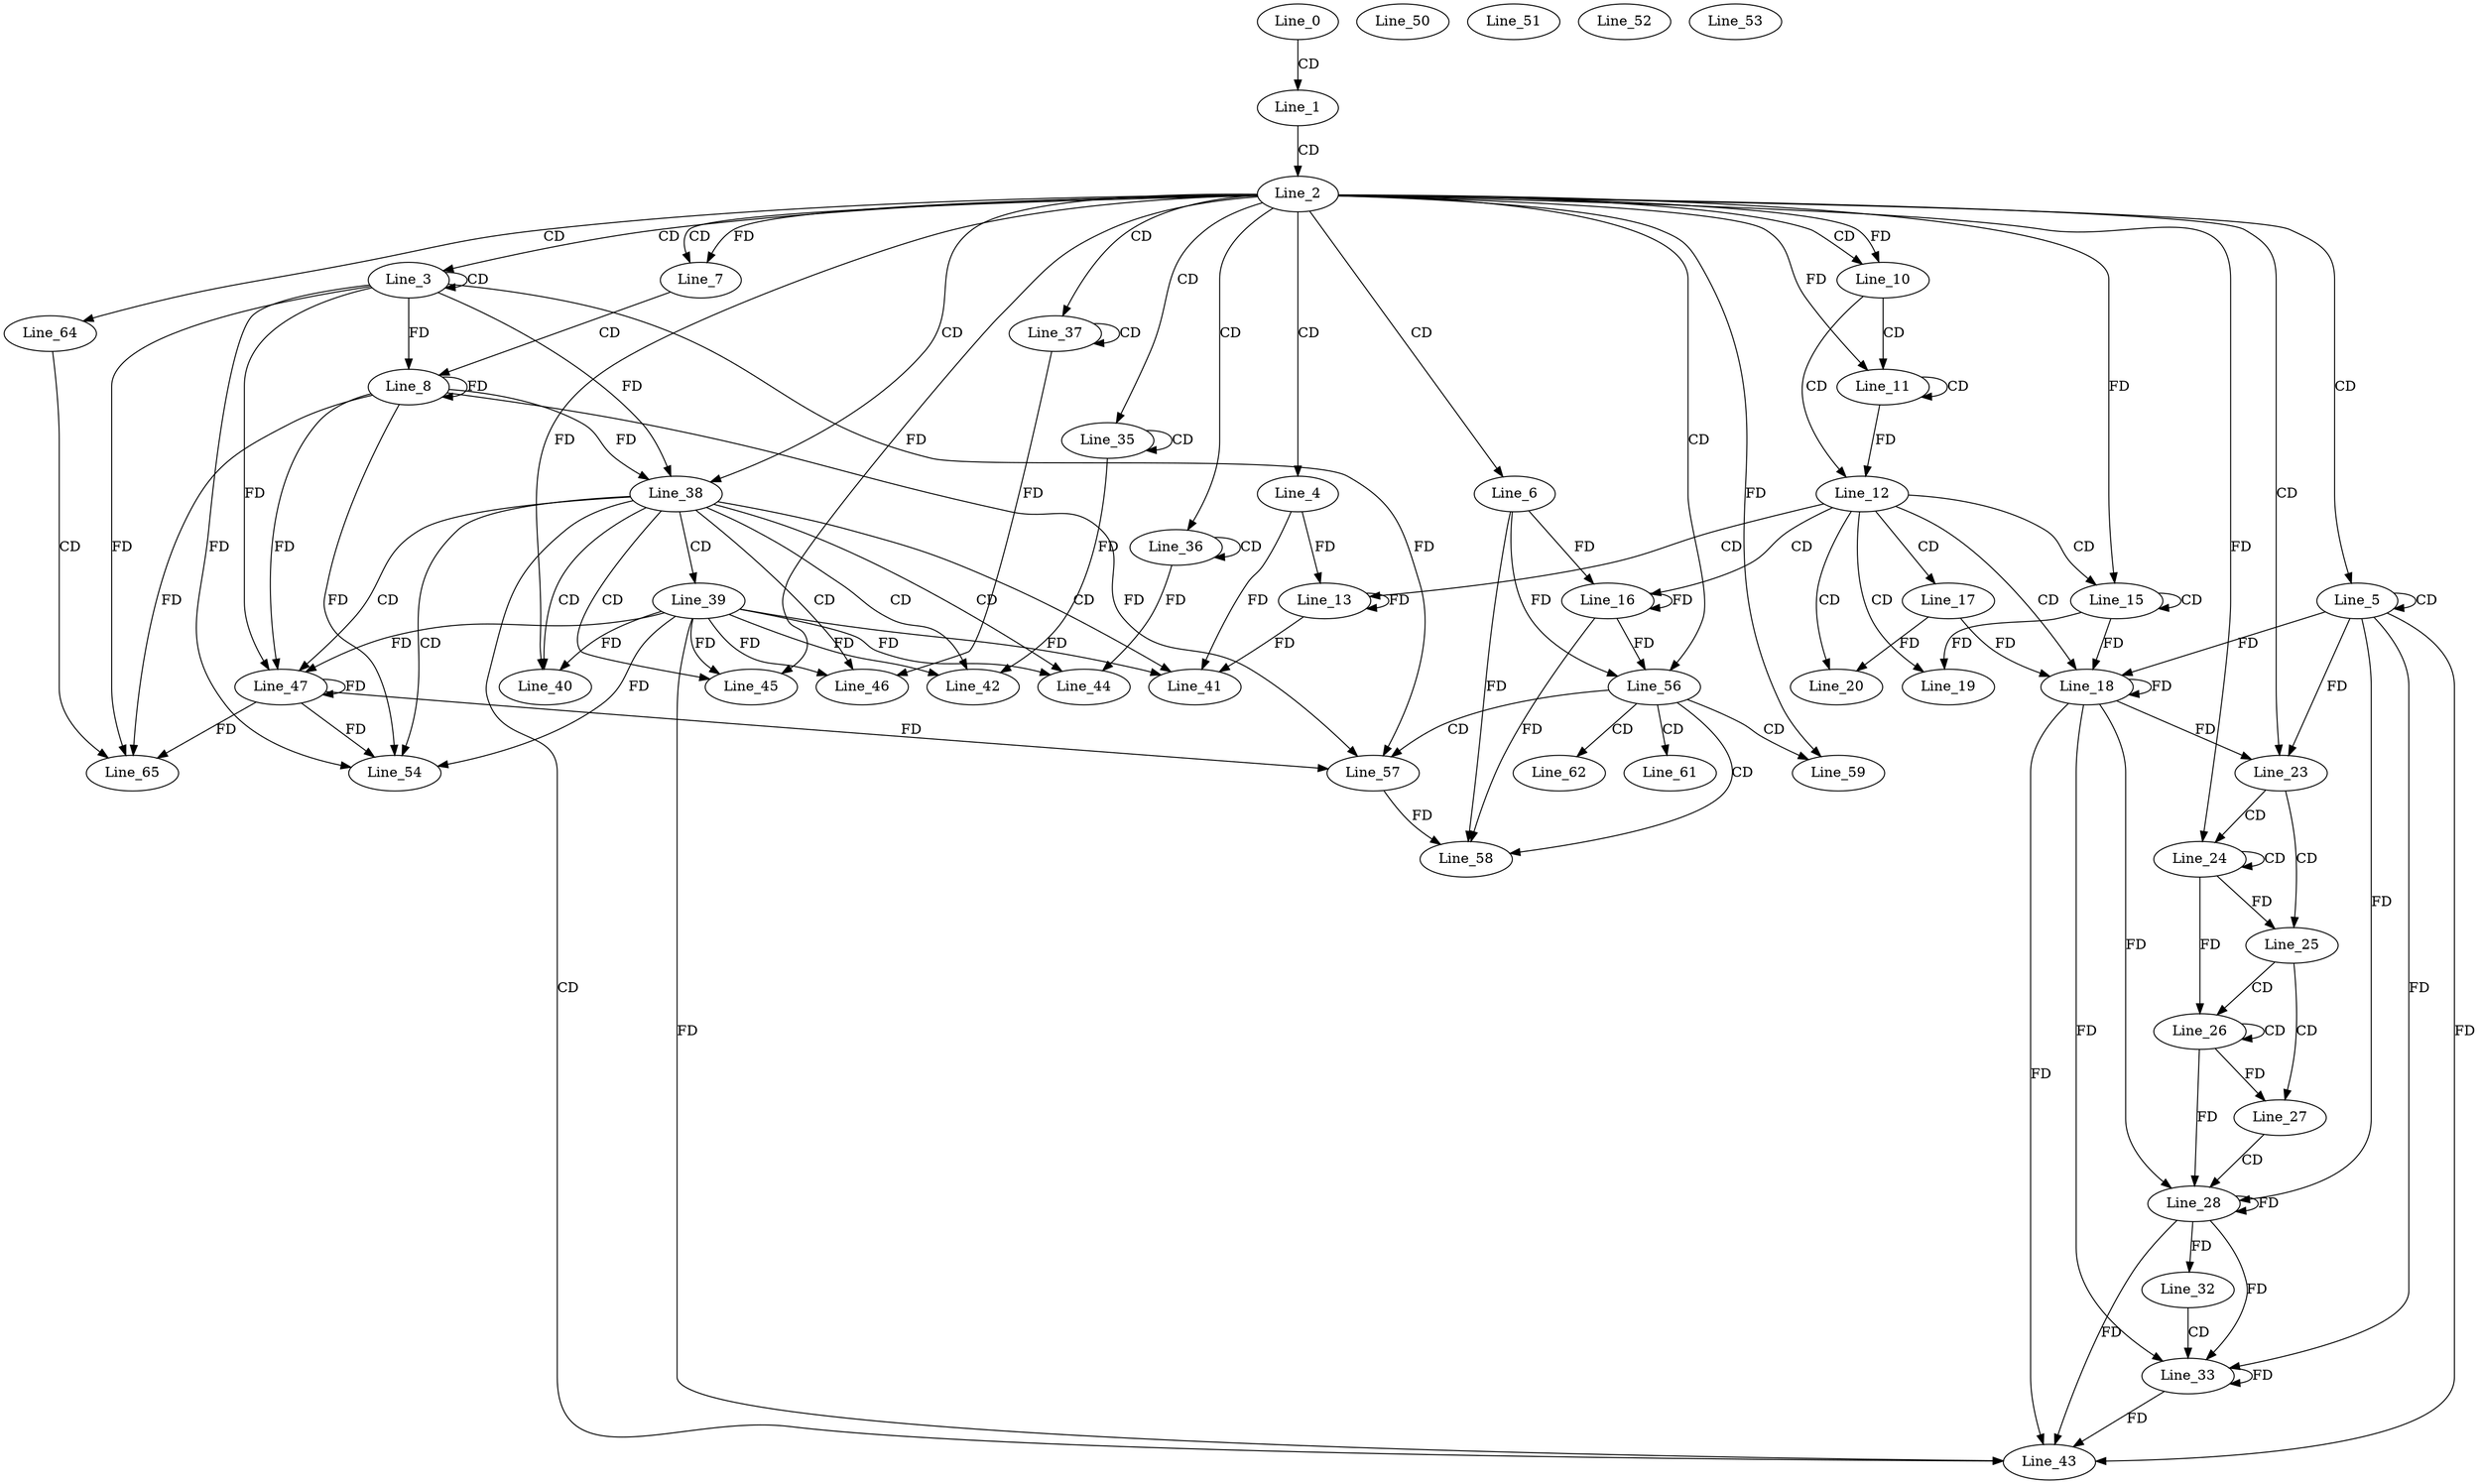 digraph G {
  Line_0;
  Line_1;
  Line_2;
  Line_3;
  Line_3;
  Line_4;
  Line_5;
  Line_5;
  Line_6;
  Line_7;
  Line_7;
  Line_8;
  Line_8;
  Line_10;
  Line_10;
  Line_11;
  Line_11;
  Line_12;
  Line_13;
  Line_13;
  Line_15;
  Line_15;
  Line_15;
  Line_16;
  Line_16;
  Line_17;
  Line_18;
  Line_18;
  Line_19;
  Line_20;
  Line_23;
  Line_24;
  Line_24;
  Line_25;
  Line_26;
  Line_26;
  Line_27;
  Line_28;
  Line_28;
  Line_32;
  Line_33;
  Line_35;
  Line_35;
  Line_35;
  Line_36;
  Line_36;
  Line_36;
  Line_37;
  Line_37;
  Line_38;
  Line_39;
  Line_40;
  Line_41;
  Line_41;
  Line_42;
  Line_43;
  Line_44;
  Line_45;
  Line_45;
  Line_46;
  Line_47;
  Line_47;
  Line_50;
  Line_50;
  Line_51;
  Line_52;
  Line_53;
  Line_54;
  Line_54;
  Line_56;
  Line_57;
  Line_57;
  Line_58;
  Line_59;
  Line_61;
  Line_61;
  Line_62;
  Line_62;
  Line_64;
  Line_65;
  Line_0 -> Line_1 [ label="CD" ];
  Line_1 -> Line_2 [ label="CD" ];
  Line_2 -> Line_3 [ label="CD" ];
  Line_3 -> Line_3 [ label="CD" ];
  Line_2 -> Line_4 [ label="CD" ];
  Line_2 -> Line_5 [ label="CD" ];
  Line_5 -> Line_5 [ label="CD" ];
  Line_2 -> Line_6 [ label="CD" ];
  Line_2 -> Line_7 [ label="CD" ];
  Line_2 -> Line_7 [ label="FD" ];
  Line_7 -> Line_8 [ label="CD" ];
  Line_3 -> Line_8 [ label="FD" ];
  Line_8 -> Line_8 [ label="FD" ];
  Line_2 -> Line_10 [ label="CD" ];
  Line_2 -> Line_10 [ label="FD" ];
  Line_10 -> Line_11 [ label="CD" ];
  Line_11 -> Line_11 [ label="CD" ];
  Line_2 -> Line_11 [ label="FD" ];
  Line_10 -> Line_12 [ label="CD" ];
  Line_11 -> Line_12 [ label="FD" ];
  Line_12 -> Line_13 [ label="CD" ];
  Line_4 -> Line_13 [ label="FD" ];
  Line_13 -> Line_13 [ label="FD" ];
  Line_12 -> Line_15 [ label="CD" ];
  Line_15 -> Line_15 [ label="CD" ];
  Line_2 -> Line_15 [ label="FD" ];
  Line_12 -> Line_16 [ label="CD" ];
  Line_6 -> Line_16 [ label="FD" ];
  Line_16 -> Line_16 [ label="FD" ];
  Line_12 -> Line_17 [ label="CD" ];
  Line_12 -> Line_18 [ label="CD" ];
  Line_5 -> Line_18 [ label="FD" ];
  Line_18 -> Line_18 [ label="FD" ];
  Line_15 -> Line_18 [ label="FD" ];
  Line_17 -> Line_18 [ label="FD" ];
  Line_12 -> Line_19 [ label="CD" ];
  Line_15 -> Line_19 [ label="FD" ];
  Line_12 -> Line_20 [ label="CD" ];
  Line_17 -> Line_20 [ label="FD" ];
  Line_2 -> Line_23 [ label="CD" ];
  Line_5 -> Line_23 [ label="FD" ];
  Line_18 -> Line_23 [ label="FD" ];
  Line_23 -> Line_24 [ label="CD" ];
  Line_24 -> Line_24 [ label="CD" ];
  Line_2 -> Line_24 [ label="FD" ];
  Line_23 -> Line_25 [ label="CD" ];
  Line_24 -> Line_25 [ label="FD" ];
  Line_25 -> Line_26 [ label="CD" ];
  Line_26 -> Line_26 [ label="CD" ];
  Line_24 -> Line_26 [ label="FD" ];
  Line_25 -> Line_27 [ label="CD" ];
  Line_26 -> Line_27 [ label="FD" ];
  Line_27 -> Line_28 [ label="CD" ];
  Line_5 -> Line_28 [ label="FD" ];
  Line_18 -> Line_28 [ label="FD" ];
  Line_28 -> Line_28 [ label="FD" ];
  Line_26 -> Line_28 [ label="FD" ];
  Line_28 -> Line_32 [ label="FD" ];
  Line_32 -> Line_33 [ label="CD" ];
  Line_5 -> Line_33 [ label="FD" ];
  Line_18 -> Line_33 [ label="FD" ];
  Line_28 -> Line_33 [ label="FD" ];
  Line_33 -> Line_33 [ label="FD" ];
  Line_2 -> Line_35 [ label="CD" ];
  Line_35 -> Line_35 [ label="CD" ];
  Line_2 -> Line_36 [ label="CD" ];
  Line_36 -> Line_36 [ label="CD" ];
  Line_2 -> Line_37 [ label="CD" ];
  Line_37 -> Line_37 [ label="CD" ];
  Line_2 -> Line_38 [ label="CD" ];
  Line_3 -> Line_38 [ label="FD" ];
  Line_8 -> Line_38 [ label="FD" ];
  Line_38 -> Line_39 [ label="CD" ];
  Line_38 -> Line_40 [ label="CD" ];
  Line_39 -> Line_40 [ label="FD" ];
  Line_2 -> Line_40 [ label="FD" ];
  Line_38 -> Line_41 [ label="CD" ];
  Line_39 -> Line_41 [ label="FD" ];
  Line_4 -> Line_41 [ label="FD" ];
  Line_13 -> Line_41 [ label="FD" ];
  Line_38 -> Line_42 [ label="CD" ];
  Line_39 -> Line_42 [ label="FD" ];
  Line_35 -> Line_42 [ label="FD" ];
  Line_38 -> Line_43 [ label="CD" ];
  Line_39 -> Line_43 [ label="FD" ];
  Line_5 -> Line_43 [ label="FD" ];
  Line_18 -> Line_43 [ label="FD" ];
  Line_28 -> Line_43 [ label="FD" ];
  Line_33 -> Line_43 [ label="FD" ];
  Line_38 -> Line_44 [ label="CD" ];
  Line_39 -> Line_44 [ label="FD" ];
  Line_36 -> Line_44 [ label="FD" ];
  Line_38 -> Line_45 [ label="CD" ];
  Line_39 -> Line_45 [ label="FD" ];
  Line_2 -> Line_45 [ label="FD" ];
  Line_38 -> Line_46 [ label="CD" ];
  Line_39 -> Line_46 [ label="FD" ];
  Line_37 -> Line_46 [ label="FD" ];
  Line_38 -> Line_47 [ label="CD" ];
  Line_3 -> Line_47 [ label="FD" ];
  Line_8 -> Line_47 [ label="FD" ];
  Line_47 -> Line_47 [ label="FD" ];
  Line_39 -> Line_47 [ label="FD" ];
  Line_38 -> Line_54 [ label="CD" ];
  Line_39 -> Line_54 [ label="FD" ];
  Line_3 -> Line_54 [ label="FD" ];
  Line_8 -> Line_54 [ label="FD" ];
  Line_47 -> Line_54 [ label="FD" ];
  Line_2 -> Line_56 [ label="CD" ];
  Line_6 -> Line_56 [ label="FD" ];
  Line_16 -> Line_56 [ label="FD" ];
  Line_56 -> Line_57 [ label="CD" ];
  Line_3 -> Line_57 [ label="FD" ];
  Line_8 -> Line_57 [ label="FD" ];
  Line_47 -> Line_57 [ label="FD" ];
  Line_56 -> Line_58 [ label="CD" ];
  Line_6 -> Line_58 [ label="FD" ];
  Line_16 -> Line_58 [ label="FD" ];
  Line_57 -> Line_58 [ label="FD" ];
  Line_56 -> Line_59 [ label="CD" ];
  Line_2 -> Line_59 [ label="FD" ];
  Line_56 -> Line_61 [ label="CD" ];
  Line_56 -> Line_62 [ label="CD" ];
  Line_2 -> Line_64 [ label="CD" ];
  Line_64 -> Line_65 [ label="CD" ];
  Line_3 -> Line_65 [ label="FD" ];
  Line_8 -> Line_65 [ label="FD" ];
  Line_47 -> Line_65 [ label="FD" ];
}
